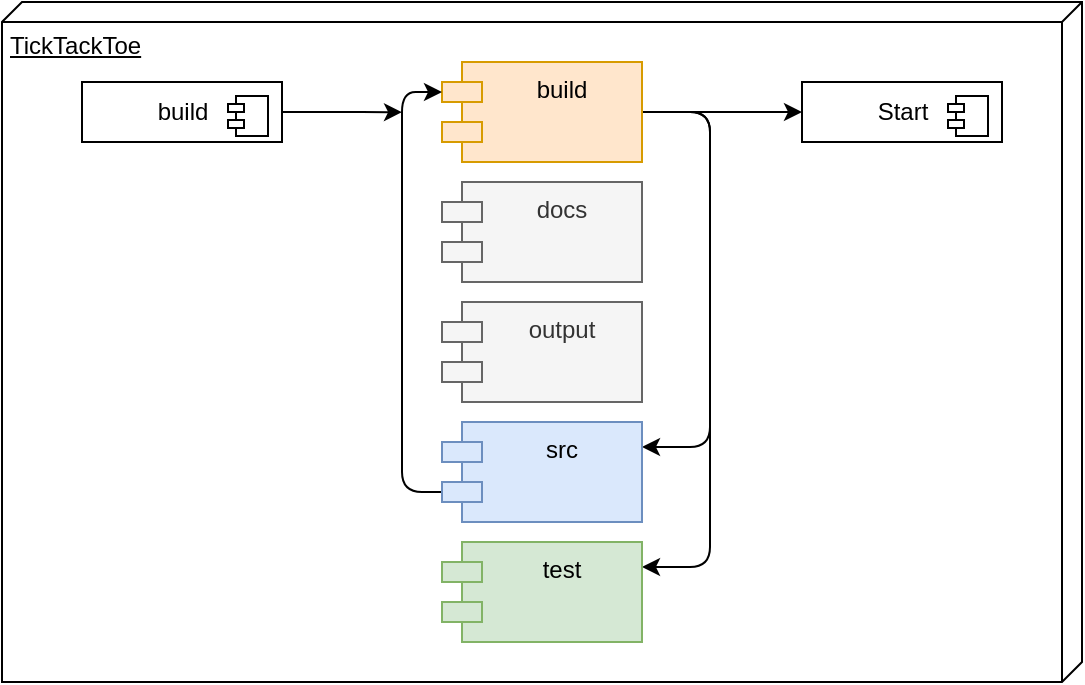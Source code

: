 <mxfile version="15.8.7" type="device"><diagram id="28oneepFerig6VsQhwHE" name="Seite-1"><mxGraphModel dx="716" dy="448" grid="1" gridSize="10" guides="1" tooltips="1" connect="1" arrows="1" fold="1" page="1" pageScale="1" pageWidth="827" pageHeight="1169" math="0" shadow="0"><root><mxCell id="0"/><mxCell id="1" parent="0"/><mxCell id="kExuj22FeNaMOPq8hiXd-3" value="TickTackToe" style="verticalAlign=top;align=left;spacingTop=8;spacingLeft=2;spacingRight=12;shape=cube;size=10;direction=south;fontStyle=4;html=1;" vertex="1" parent="1"><mxGeometry x="40" y="130" width="540" height="340" as="geometry"/></mxCell><mxCell id="kExuj22FeNaMOPq8hiXd-11" style="edgeStyle=orthogonalEdgeStyle;rounded=1;orthogonalLoop=1;jettySize=auto;html=1;exitX=1;exitY=0.25;exitDx=0;exitDy=0;entryX=1;entryY=0.5;entryDx=0;entryDy=0;strokeColor=none;" edge="1" parent="1" source="kExuj22FeNaMOPq8hiXd-4" target="kExuj22FeNaMOPq8hiXd-7"><mxGeometry relative="1" as="geometry"><Array as="points"><mxPoint x="394" y="173"/><mxPoint x="394" y="365"/></Array></mxGeometry></mxCell><mxCell id="kExuj22FeNaMOPq8hiXd-16" style="edgeStyle=orthogonalEdgeStyle;rounded=1;orthogonalLoop=1;jettySize=auto;html=1;exitX=1;exitY=0.5;exitDx=0;exitDy=0;entryX=1;entryY=0.25;entryDx=0;entryDy=0;" edge="1" parent="1" source="kExuj22FeNaMOPq8hiXd-4" target="kExuj22FeNaMOPq8hiXd-7"><mxGeometry relative="1" as="geometry"><Array as="points"><mxPoint x="394" y="185"/><mxPoint x="394" y="352"/></Array></mxGeometry></mxCell><mxCell id="kExuj22FeNaMOPq8hiXd-17" style="edgeStyle=orthogonalEdgeStyle;rounded=1;orthogonalLoop=1;jettySize=auto;html=1;exitX=1;exitY=0.5;exitDx=0;exitDy=0;entryX=1;entryY=0.25;entryDx=0;entryDy=0;" edge="1" parent="1" source="kExuj22FeNaMOPq8hiXd-4" target="kExuj22FeNaMOPq8hiXd-8"><mxGeometry relative="1" as="geometry"><Array as="points"><mxPoint x="394" y="185"/><mxPoint x="394" y="412"/></Array></mxGeometry></mxCell><mxCell id="kExuj22FeNaMOPq8hiXd-25" style="edgeStyle=orthogonalEdgeStyle;rounded=1;orthogonalLoop=1;jettySize=auto;html=1;exitX=1;exitY=0.5;exitDx=0;exitDy=0;entryX=0;entryY=0.5;entryDx=0;entryDy=0;" edge="1" parent="1" source="kExuj22FeNaMOPq8hiXd-4" target="kExuj22FeNaMOPq8hiXd-22"><mxGeometry relative="1" as="geometry"/></mxCell><mxCell id="kExuj22FeNaMOPq8hiXd-4" value="build" style="shape=module;align=left;spacingLeft=20;align=center;verticalAlign=top;fillColor=#ffe6cc;strokeColor=#d79b00;" vertex="1" parent="1"><mxGeometry x="260" y="160" width="100" height="50" as="geometry"/></mxCell><mxCell id="kExuj22FeNaMOPq8hiXd-5" value="docs" style="shape=module;align=left;spacingLeft=20;align=center;verticalAlign=top;fillColor=#f5f5f5;fontColor=#333333;strokeColor=#666666;" vertex="1" parent="1"><mxGeometry x="260" y="220" width="100" height="50" as="geometry"/></mxCell><mxCell id="kExuj22FeNaMOPq8hiXd-6" value="output" style="shape=module;align=left;spacingLeft=20;align=center;verticalAlign=top;fillColor=#f5f5f5;fontColor=#333333;strokeColor=#666666;" vertex="1" parent="1"><mxGeometry x="260" y="280" width="100" height="50" as="geometry"/></mxCell><mxCell id="kExuj22FeNaMOPq8hiXd-18" style="edgeStyle=orthogonalEdgeStyle;rounded=1;orthogonalLoop=1;jettySize=auto;html=1;exitX=0;exitY=0;exitDx=0;exitDy=35;exitPerimeter=0;entryX=0;entryY=0;entryDx=0;entryDy=15;entryPerimeter=0;" edge="1" parent="1" source="kExuj22FeNaMOPq8hiXd-7" target="kExuj22FeNaMOPq8hiXd-4"><mxGeometry relative="1" as="geometry"/></mxCell><mxCell id="kExuj22FeNaMOPq8hiXd-7" value="src" style="shape=module;align=left;spacingLeft=20;align=center;verticalAlign=top;fillColor=#dae8fc;strokeColor=#6c8ebf;" vertex="1" parent="1"><mxGeometry x="260" y="340" width="100" height="50" as="geometry"/></mxCell><mxCell id="kExuj22FeNaMOPq8hiXd-8" value="test" style="shape=module;align=left;spacingLeft=20;align=center;verticalAlign=top;fillColor=#d5e8d4;strokeColor=#82b366;" vertex="1" parent="1"><mxGeometry x="260" y="400" width="100" height="50" as="geometry"/></mxCell><mxCell id="kExuj22FeNaMOPq8hiXd-21" style="edgeStyle=orthogonalEdgeStyle;rounded=1;orthogonalLoop=1;jettySize=auto;html=1;exitX=1;exitY=0.5;exitDx=0;exitDy=0;" edge="1" parent="1" source="kExuj22FeNaMOPq8hiXd-19"><mxGeometry relative="1" as="geometry"><mxPoint x="240.0" y="185.103" as="targetPoint"/></mxGeometry></mxCell><mxCell id="kExuj22FeNaMOPq8hiXd-19" value="build" style="html=1;dropTarget=0;gradientColor=#ffffff;" vertex="1" parent="1"><mxGeometry x="80" y="170" width="100" height="30" as="geometry"/></mxCell><mxCell id="kExuj22FeNaMOPq8hiXd-20" value="" style="shape=module;jettyWidth=8;jettyHeight=4;" vertex="1" parent="kExuj22FeNaMOPq8hiXd-19"><mxGeometry x="1" width="20" height="20" relative="1" as="geometry"><mxPoint x="-27" y="7" as="offset"/></mxGeometry></mxCell><mxCell id="kExuj22FeNaMOPq8hiXd-22" value="Start" style="html=1;dropTarget=0;" vertex="1" parent="1"><mxGeometry x="440" y="170" width="100" height="30" as="geometry"/></mxCell><mxCell id="kExuj22FeNaMOPq8hiXd-23" value="" style="shape=module;jettyWidth=8;jettyHeight=4;" vertex="1" parent="kExuj22FeNaMOPq8hiXd-22"><mxGeometry x="1" width="20" height="20" relative="1" as="geometry"><mxPoint x="-27" y="7" as="offset"/></mxGeometry></mxCell></root></mxGraphModel></diagram></mxfile>